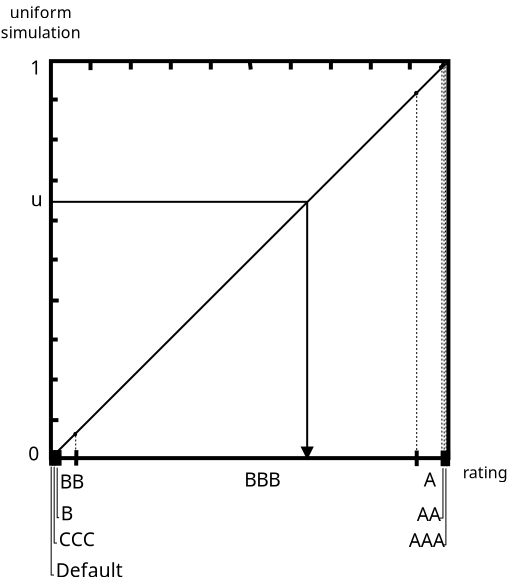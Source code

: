 <?xml version="1.0" encoding="UTF-8"?>
<dia:diagram xmlns:dia="http://www.lysator.liu.se/~alla/dia/">
  <dia:layer name="Fons" visible="true">
    <dia:object type="Standard - Box" version="0" id="O0">
      <dia:attribute name="obj_pos">
        <dia:point val="8.1,7.047"/>
      </dia:attribute>
      <dia:attribute name="obj_bb">
        <dia:rectangle val="8,6.947;28.075,26.997"/>
      </dia:attribute>
      <dia:attribute name="elem_corner">
        <dia:point val="8.1,7.047"/>
      </dia:attribute>
      <dia:attribute name="elem_width">
        <dia:real val="19.875"/>
      </dia:attribute>
      <dia:attribute name="elem_height">
        <dia:real val="19.85"/>
      </dia:attribute>
      <dia:attribute name="border_width">
        <dia:real val="0.2"/>
      </dia:attribute>
      <dia:attribute name="show_background">
        <dia:boolean val="true"/>
      </dia:attribute>
    </dia:object>
    <dia:object type="Standard - Line" version="0" id="O1">
      <dia:attribute name="obj_pos">
        <dia:point val="8.125,24.997"/>
      </dia:attribute>
      <dia:attribute name="obj_bb">
        <dia:rectangle val="8.025,24.897;8.575,25.097"/>
      </dia:attribute>
      <dia:attribute name="conn_endpoints">
        <dia:point val="8.125,24.997"/>
        <dia:point val="8.475,24.997"/>
      </dia:attribute>
      <dia:attribute name="numcp">
        <dia:int val="1"/>
      </dia:attribute>
      <dia:attribute name="line_width">
        <dia:real val="0.2"/>
      </dia:attribute>
    </dia:object>
    <dia:object type="Standard - Line" version="0" id="O2">
      <dia:attribute name="obj_pos">
        <dia:point val="8.09,22.967"/>
      </dia:attribute>
      <dia:attribute name="obj_bb">
        <dia:rectangle val="7.99,22.867;8.54,23.067"/>
      </dia:attribute>
      <dia:attribute name="conn_endpoints">
        <dia:point val="8.09,22.967"/>
        <dia:point val="8.44,22.967"/>
      </dia:attribute>
      <dia:attribute name="numcp">
        <dia:int val="1"/>
      </dia:attribute>
      <dia:attribute name="line_width">
        <dia:real val="0.2"/>
      </dia:attribute>
    </dia:object>
    <dia:object type="Standard - Line" version="0" id="O3">
      <dia:attribute name="obj_pos">
        <dia:point val="8.09,20.967"/>
      </dia:attribute>
      <dia:attribute name="obj_bb">
        <dia:rectangle val="7.99,20.867;8.54,21.067"/>
      </dia:attribute>
      <dia:attribute name="conn_endpoints">
        <dia:point val="8.09,20.967"/>
        <dia:point val="8.44,20.967"/>
      </dia:attribute>
      <dia:attribute name="numcp">
        <dia:int val="1"/>
      </dia:attribute>
      <dia:attribute name="line_width">
        <dia:real val="0.2"/>
      </dia:attribute>
    </dia:object>
    <dia:object type="Standard - Line" version="0" id="O4">
      <dia:attribute name="obj_pos">
        <dia:point val="8.14,19.017"/>
      </dia:attribute>
      <dia:attribute name="obj_bb">
        <dia:rectangle val="8.04,18.917;8.59,19.117"/>
      </dia:attribute>
      <dia:attribute name="conn_endpoints">
        <dia:point val="8.14,19.017"/>
        <dia:point val="8.49,19.017"/>
      </dia:attribute>
      <dia:attribute name="numcp">
        <dia:int val="1"/>
      </dia:attribute>
      <dia:attribute name="line_width">
        <dia:real val="0.2"/>
      </dia:attribute>
    </dia:object>
    <dia:object type="Standard - Line" version="0" id="O5">
      <dia:attribute name="obj_pos">
        <dia:point val="8.1,16.972"/>
      </dia:attribute>
      <dia:attribute name="obj_bb">
        <dia:rectangle val="7.999,16.866;8.541,17.074"/>
      </dia:attribute>
      <dia:attribute name="conn_endpoints">
        <dia:point val="8.1,16.972"/>
        <dia:point val="8.44,16.967"/>
      </dia:attribute>
      <dia:attribute name="numcp">
        <dia:int val="1"/>
      </dia:attribute>
      <dia:attribute name="line_width">
        <dia:real val="0.2"/>
      </dia:attribute>
      <dia:connections>
        <dia:connection handle="0" to="O0" connection="3"/>
      </dia:connections>
    </dia:object>
    <dia:object type="Standard - Line" version="0" id="O6">
      <dia:attribute name="obj_pos">
        <dia:point val="8.09,15.017"/>
      </dia:attribute>
      <dia:attribute name="obj_bb">
        <dia:rectangle val="7.99,14.917;8.54,15.117"/>
      </dia:attribute>
      <dia:attribute name="conn_endpoints">
        <dia:point val="8.09,15.017"/>
        <dia:point val="8.44,15.017"/>
      </dia:attribute>
      <dia:attribute name="numcp">
        <dia:int val="1"/>
      </dia:attribute>
      <dia:attribute name="line_width">
        <dia:real val="0.2"/>
      </dia:attribute>
    </dia:object>
    <dia:object type="Standard - Line" version="0" id="O7">
      <dia:attribute name="obj_pos">
        <dia:point val="8.09,13.017"/>
      </dia:attribute>
      <dia:attribute name="obj_bb">
        <dia:rectangle val="7.99,12.917;8.54,13.117"/>
      </dia:attribute>
      <dia:attribute name="conn_endpoints">
        <dia:point val="8.09,13.017"/>
        <dia:point val="8.44,13.017"/>
      </dia:attribute>
      <dia:attribute name="numcp">
        <dia:int val="1"/>
      </dia:attribute>
      <dia:attribute name="line_width">
        <dia:real val="0.2"/>
      </dia:attribute>
    </dia:object>
    <dia:object type="Standard - Line" version="0" id="O8">
      <dia:attribute name="obj_pos">
        <dia:point val="8.09,10.967"/>
      </dia:attribute>
      <dia:attribute name="obj_bb">
        <dia:rectangle val="7.99,10.867;8.54,11.067"/>
      </dia:attribute>
      <dia:attribute name="conn_endpoints">
        <dia:point val="8.09,10.967"/>
        <dia:point val="8.44,10.967"/>
      </dia:attribute>
      <dia:attribute name="numcp">
        <dia:int val="1"/>
      </dia:attribute>
      <dia:attribute name="line_width">
        <dia:real val="0.2"/>
      </dia:attribute>
    </dia:object>
    <dia:object type="Standard - Line" version="0" id="O9">
      <dia:attribute name="obj_pos">
        <dia:point val="8.09,8.967"/>
      </dia:attribute>
      <dia:attribute name="obj_bb">
        <dia:rectangle val="7.99,8.867;8.54,9.067"/>
      </dia:attribute>
      <dia:attribute name="conn_endpoints">
        <dia:point val="8.09,8.967"/>
        <dia:point val="8.44,8.967"/>
      </dia:attribute>
      <dia:attribute name="numcp">
        <dia:int val="1"/>
      </dia:attribute>
      <dia:attribute name="line_width">
        <dia:real val="0.2"/>
      </dia:attribute>
    </dia:object>
    <dia:object type="Standard - Line" version="0" id="O10">
      <dia:attribute name="obj_pos">
        <dia:point val="9.363,27.272"/>
      </dia:attribute>
      <dia:attribute name="obj_bb">
        <dia:rectangle val="9.261,26.396;9.477,27.374"/>
      </dia:attribute>
      <dia:attribute name="conn_endpoints">
        <dia:point val="9.363,27.272"/>
        <dia:point val="9.375,26.497"/>
      </dia:attribute>
      <dia:attribute name="numcp">
        <dia:int val="1"/>
      </dia:attribute>
      <dia:attribute name="line_width">
        <dia:real val="0.2"/>
      </dia:attribute>
    </dia:object>
    <dia:object type="Standard - Line" version="0" id="O11">
      <dia:attribute name="obj_pos">
        <dia:point val="26.39,27.297"/>
      </dia:attribute>
      <dia:attribute name="obj_bb">
        <dia:rectangle val="26.29,26.417;26.49,27.397"/>
      </dia:attribute>
      <dia:attribute name="conn_endpoints">
        <dia:point val="26.39,27.297"/>
        <dia:point val="26.39,26.517"/>
      </dia:attribute>
      <dia:attribute name="numcp">
        <dia:int val="1"/>
      </dia:attribute>
      <dia:attribute name="line_width">
        <dia:real val="0.2"/>
      </dia:attribute>
    </dia:object>
    <dia:object type="Standard - Line" version="0" id="O12">
      <dia:attribute name="obj_pos">
        <dia:point val="10.08,7.497"/>
      </dia:attribute>
      <dia:attribute name="obj_bb">
        <dia:rectangle val="9.98,6.997;10.18,7.597"/>
      </dia:attribute>
      <dia:attribute name="conn_endpoints">
        <dia:point val="10.08,7.497"/>
        <dia:point val="10.08,7.097"/>
      </dia:attribute>
      <dia:attribute name="numcp">
        <dia:int val="1"/>
      </dia:attribute>
      <dia:attribute name="line_width">
        <dia:real val="0.2"/>
      </dia:attribute>
    </dia:object>
    <dia:object type="Standard - Line" version="0" id="O13">
      <dia:attribute name="obj_pos">
        <dia:point val="12.095,7.467"/>
      </dia:attribute>
      <dia:attribute name="obj_bb">
        <dia:rectangle val="11.995,6.967;12.195,7.567"/>
      </dia:attribute>
      <dia:attribute name="conn_endpoints">
        <dia:point val="12.095,7.467"/>
        <dia:point val="12.095,7.067"/>
      </dia:attribute>
      <dia:attribute name="numcp">
        <dia:int val="1"/>
      </dia:attribute>
      <dia:attribute name="line_width">
        <dia:real val="0.2"/>
      </dia:attribute>
    </dia:object>
    <dia:object type="Standard - Line" version="0" id="O14">
      <dia:attribute name="obj_pos">
        <dia:point val="14.095,7.467"/>
      </dia:attribute>
      <dia:attribute name="obj_bb">
        <dia:rectangle val="13.995,6.967;14.195,7.567"/>
      </dia:attribute>
      <dia:attribute name="conn_endpoints">
        <dia:point val="14.095,7.467"/>
        <dia:point val="14.095,7.067"/>
      </dia:attribute>
      <dia:attribute name="numcp">
        <dia:int val="1"/>
      </dia:attribute>
      <dia:attribute name="line_width">
        <dia:real val="0.2"/>
      </dia:attribute>
    </dia:object>
    <dia:object type="Standard - Line" version="0" id="O15">
      <dia:attribute name="obj_pos">
        <dia:point val="16.095,7.467"/>
      </dia:attribute>
      <dia:attribute name="obj_bb">
        <dia:rectangle val="15.995,6.967;16.195,7.567"/>
      </dia:attribute>
      <dia:attribute name="conn_endpoints">
        <dia:point val="16.095,7.467"/>
        <dia:point val="16.095,7.067"/>
      </dia:attribute>
      <dia:attribute name="numcp">
        <dia:int val="1"/>
      </dia:attribute>
      <dia:attribute name="line_width">
        <dia:real val="0.2"/>
      </dia:attribute>
    </dia:object>
    <dia:object type="Standard - Line" version="0" id="O16">
      <dia:attribute name="obj_pos">
        <dia:point val="18.095,7.467"/>
      </dia:attribute>
      <dia:attribute name="obj_bb">
        <dia:rectangle val="17.925,6.935;18.208,7.58"/>
      </dia:attribute>
      <dia:attribute name="conn_endpoints">
        <dia:point val="18.095,7.467"/>
        <dia:point val="18.038,7.047"/>
      </dia:attribute>
      <dia:attribute name="numcp">
        <dia:int val="1"/>
      </dia:attribute>
      <dia:attribute name="line_width">
        <dia:real val="0.2"/>
      </dia:attribute>
      <dia:connections>
        <dia:connection handle="1" to="O0" connection="1"/>
      </dia:connections>
    </dia:object>
    <dia:object type="Standard - Line" version="0" id="O17">
      <dia:attribute name="obj_pos">
        <dia:point val="22.1,7.467"/>
      </dia:attribute>
      <dia:attribute name="obj_bb">
        <dia:rectangle val="22.0,6.967;22.2,7.567"/>
      </dia:attribute>
      <dia:attribute name="conn_endpoints">
        <dia:point val="22.1,7.467"/>
        <dia:point val="22.1,7.067"/>
      </dia:attribute>
      <dia:attribute name="numcp">
        <dia:int val="1"/>
      </dia:attribute>
      <dia:attribute name="line_width">
        <dia:real val="0.2"/>
      </dia:attribute>
    </dia:object>
    <dia:object type="Standard - Line" version="0" id="O18">
      <dia:attribute name="obj_pos">
        <dia:point val="24.095,7.467"/>
      </dia:attribute>
      <dia:attribute name="obj_bb">
        <dia:rectangle val="23.995,6.967;24.195,7.567"/>
      </dia:attribute>
      <dia:attribute name="conn_endpoints">
        <dia:point val="24.095,7.467"/>
        <dia:point val="24.095,7.067"/>
      </dia:attribute>
      <dia:attribute name="numcp">
        <dia:int val="1"/>
      </dia:attribute>
      <dia:attribute name="line_width">
        <dia:real val="0.2"/>
      </dia:attribute>
    </dia:object>
    <dia:object type="Standard - Line" version="0" id="O19">
      <dia:attribute name="obj_pos">
        <dia:point val="26.045,7.467"/>
      </dia:attribute>
      <dia:attribute name="obj_bb">
        <dia:rectangle val="25.945,6.967;26.145,7.567"/>
      </dia:attribute>
      <dia:attribute name="conn_endpoints">
        <dia:point val="26.045,7.467"/>
        <dia:point val="26.045,7.067"/>
      </dia:attribute>
      <dia:attribute name="numcp">
        <dia:int val="1"/>
      </dia:attribute>
      <dia:attribute name="line_width">
        <dia:real val="0.2"/>
      </dia:attribute>
    </dia:object>
    <dia:object type="Standard - Line" version="0" id="O20">
      <dia:attribute name="obj_pos">
        <dia:point val="20.095,7.467"/>
      </dia:attribute>
      <dia:attribute name="obj_bb">
        <dia:rectangle val="19.995,6.967;20.195,7.567"/>
      </dia:attribute>
      <dia:attribute name="conn_endpoints">
        <dia:point val="20.095,7.467"/>
        <dia:point val="20.095,7.067"/>
      </dia:attribute>
      <dia:attribute name="numcp">
        <dia:int val="1"/>
      </dia:attribute>
      <dia:attribute name="line_width">
        <dia:real val="0.2"/>
      </dia:attribute>
    </dia:object>
    <dia:object type="Standard - Line" version="0" id="O21">
      <dia:attribute name="obj_pos">
        <dia:point val="27.975,7.047"/>
      </dia:attribute>
      <dia:attribute name="obj_bb">
        <dia:rectangle val="8.029,6.977;28.046,26.968"/>
      </dia:attribute>
      <dia:attribute name="conn_endpoints">
        <dia:point val="27.975,7.047"/>
        <dia:point val="8.1,26.897"/>
      </dia:attribute>
      <dia:attribute name="numcp">
        <dia:int val="1"/>
      </dia:attribute>
      <dia:connections>
        <dia:connection handle="0" to="O0" connection="2"/>
        <dia:connection handle="1" to="O0" connection="5"/>
      </dia:connections>
    </dia:object>
    <dia:object type="Standard - Line" version="0" id="O22">
      <dia:attribute name="obj_pos">
        <dia:point val="26.39,26.892"/>
      </dia:attribute>
      <dia:attribute name="obj_bb">
        <dia:rectangle val="26.365,8.588;26.415,26.917"/>
      </dia:attribute>
      <dia:attribute name="conn_endpoints">
        <dia:point val="26.39,26.892"/>
        <dia:point val="26.39,8.613"/>
      </dia:attribute>
      <dia:attribute name="numcp">
        <dia:int val="1"/>
      </dia:attribute>
      <dia:attribute name="line_width">
        <dia:real val="0.05"/>
      </dia:attribute>
      <dia:attribute name="line_style">
        <dia:enum val="4"/>
      </dia:attribute>
    </dia:object>
    <dia:object type="Standard - Line" version="0" id="O23">
      <dia:attribute name="obj_pos">
        <dia:point val="9.34,26.864"/>
      </dia:attribute>
      <dia:attribute name="obj_bb">
        <dia:rectangle val="9.315,25.689;9.365,26.889"/>
      </dia:attribute>
      <dia:attribute name="conn_endpoints">
        <dia:point val="9.34,26.864"/>
        <dia:point val="9.34,25.714"/>
      </dia:attribute>
      <dia:attribute name="numcp">
        <dia:int val="1"/>
      </dia:attribute>
      <dia:attribute name="line_width">
        <dia:real val="0.05"/>
      </dia:attribute>
      <dia:attribute name="line_style">
        <dia:enum val="4"/>
      </dia:attribute>
    </dia:object>
    <dia:object type="Standard - Line" version="0" id="O24">
      <dia:attribute name="obj_pos">
        <dia:point val="8.505,26.834"/>
      </dia:attribute>
      <dia:attribute name="obj_bb">
        <dia:rectangle val="8.479,26.476;8.541,26.86"/>
      </dia:attribute>
      <dia:attribute name="conn_endpoints">
        <dia:point val="8.505,26.834"/>
        <dia:point val="8.515,26.502"/>
      </dia:attribute>
      <dia:attribute name="numcp">
        <dia:int val="1"/>
      </dia:attribute>
      <dia:attribute name="line_width">
        <dia:real val="0.05"/>
      </dia:attribute>
      <dia:attribute name="line_style">
        <dia:enum val="4"/>
      </dia:attribute>
    </dia:object>
    <dia:object type="Standard - Ellipse" version="0" id="O25">
      <dia:attribute name="obj_pos">
        <dia:point val="9.27,25.635"/>
      </dia:attribute>
      <dia:attribute name="obj_bb">
        <dia:rectangle val="9.22,25.585;9.41,25.81"/>
      </dia:attribute>
      <dia:attribute name="elem_corner">
        <dia:point val="9.27,25.635"/>
      </dia:attribute>
      <dia:attribute name="elem_width">
        <dia:real val="0.09"/>
      </dia:attribute>
      <dia:attribute name="elem_height">
        <dia:real val="0.125"/>
      </dia:attribute>
    </dia:object>
    <dia:object type="Standard - Ellipse" version="0" id="O26">
      <dia:attribute name="obj_pos">
        <dia:point val="26.308,8.585"/>
      </dia:attribute>
      <dia:attribute name="obj_bb">
        <dia:rectangle val="26.258,8.535;26.473,8.76"/>
      </dia:attribute>
      <dia:attribute name="elem_corner">
        <dia:point val="26.308,8.585"/>
      </dia:attribute>
      <dia:attribute name="elem_width">
        <dia:real val="0.115"/>
      </dia:attribute>
      <dia:attribute name="elem_height">
        <dia:real val="0.125"/>
      </dia:attribute>
    </dia:object>
    <dia:object type="Standard - Text" version="0" id="O27">
      <dia:attribute name="obj_pos">
        <dia:point val="6.965,27.01"/>
      </dia:attribute>
      <dia:attribute name="obj_bb">
        <dia:rectangle val="6.938,26.082;7.465,27.565"/>
      </dia:attribute>
      <dia:attribute name="text">
        <dia:composite type="text">
          <dia:attribute name="string">
            <dia:string>#0#</dia:string>
          </dia:attribute>
          <dia:attribute name="font">
            <dia:font family="sans" style="0" name="Helvetica"/>
          </dia:attribute>
          <dia:attribute name="height">
            <dia:real val="1.2"/>
          </dia:attribute>
          <dia:attribute name="pos">
            <dia:point val="6.965,27.01"/>
          </dia:attribute>
          <dia:attribute name="color">
            <dia:color val="#000000"/>
          </dia:attribute>
          <dia:attribute name="alignment">
            <dia:enum val="0"/>
          </dia:attribute>
        </dia:composite>
      </dia:attribute>
    </dia:object>
    <dia:object type="Standard - Text" version="0" id="O28">
      <dia:attribute name="obj_pos">
        <dia:point val="7.065,7.71"/>
      </dia:attribute>
      <dia:attribute name="obj_bb">
        <dia:rectangle val="7.038,6.782;7.565,8.265"/>
      </dia:attribute>
      <dia:attribute name="text">
        <dia:composite type="text">
          <dia:attribute name="string">
            <dia:string>#1#</dia:string>
          </dia:attribute>
          <dia:attribute name="font">
            <dia:font family="sans" style="0" name="Helvetica"/>
          </dia:attribute>
          <dia:attribute name="height">
            <dia:real val="1.2"/>
          </dia:attribute>
          <dia:attribute name="pos">
            <dia:point val="7.065,7.71"/>
          </dia:attribute>
          <dia:attribute name="color">
            <dia:color val="#000000"/>
          </dia:attribute>
          <dia:attribute name="alignment">
            <dia:enum val="0"/>
          </dia:attribute>
        </dia:composite>
      </dia:attribute>
    </dia:object>
    <dia:object type="Standard - Text" version="0" id="O29">
      <dia:attribute name="obj_pos">
        <dia:point val="17.765,28.31"/>
      </dia:attribute>
      <dia:attribute name="obj_bb">
        <dia:rectangle val="17.765,27.382;19.443,28.865"/>
      </dia:attribute>
      <dia:attribute name="text">
        <dia:composite type="text">
          <dia:attribute name="string">
            <dia:string>#BBB#</dia:string>
          </dia:attribute>
          <dia:attribute name="font">
            <dia:font family="sans" style="0" name="Helvetica"/>
          </dia:attribute>
          <dia:attribute name="height">
            <dia:real val="1.2"/>
          </dia:attribute>
          <dia:attribute name="pos">
            <dia:point val="17.765,28.31"/>
          </dia:attribute>
          <dia:attribute name="color">
            <dia:color val="#000000"/>
          </dia:attribute>
          <dia:attribute name="alignment">
            <dia:enum val="0"/>
          </dia:attribute>
        </dia:composite>
      </dia:attribute>
    </dia:object>
    <dia:object type="Standard - Line" version="0" id="O30">
      <dia:attribute name="obj_pos">
        <dia:point val="27.685,27.3"/>
      </dia:attribute>
      <dia:attribute name="obj_bb">
        <dia:rectangle val="27.585,26.42;27.785,27.4"/>
      </dia:attribute>
      <dia:attribute name="conn_endpoints">
        <dia:point val="27.685,27.3"/>
        <dia:point val="27.685,26.52"/>
      </dia:attribute>
      <dia:attribute name="numcp">
        <dia:int val="1"/>
      </dia:attribute>
      <dia:attribute name="line_width">
        <dia:real val="0.2"/>
      </dia:attribute>
    </dia:object>
    <dia:object type="Standard - Line" version="0" id="O31">
      <dia:attribute name="obj_pos">
        <dia:point val="27.835,27.3"/>
      </dia:attribute>
      <dia:attribute name="obj_bb">
        <dia:rectangle val="27.735,26.42;27.935,27.4"/>
      </dia:attribute>
      <dia:attribute name="conn_endpoints">
        <dia:point val="27.835,27.3"/>
        <dia:point val="27.835,26.52"/>
      </dia:attribute>
      <dia:attribute name="numcp">
        <dia:int val="1"/>
      </dia:attribute>
      <dia:attribute name="line_width">
        <dia:real val="0.2"/>
      </dia:attribute>
    </dia:object>
    <dia:object type="Standard - Line" version="0" id="O32">
      <dia:attribute name="obj_pos">
        <dia:point val="27.96,27.3"/>
      </dia:attribute>
      <dia:attribute name="obj_bb">
        <dia:rectangle val="27.86,26.42;28.06,27.4"/>
      </dia:attribute>
      <dia:attribute name="conn_endpoints">
        <dia:point val="27.96,27.3"/>
        <dia:point val="27.96,26.52"/>
      </dia:attribute>
      <dia:attribute name="numcp">
        <dia:int val="1"/>
      </dia:attribute>
      <dia:attribute name="line_width">
        <dia:real val="0.2"/>
      </dia:attribute>
    </dia:object>
    <dia:object type="Standard - Line" version="0" id="O33">
      <dia:attribute name="obj_pos">
        <dia:point val="8.533,27.275"/>
      </dia:attribute>
      <dia:attribute name="obj_bb">
        <dia:rectangle val="8.433,26.395;8.633,27.375"/>
      </dia:attribute>
      <dia:attribute name="conn_endpoints">
        <dia:point val="8.533,27.275"/>
        <dia:point val="8.533,26.495"/>
      </dia:attribute>
      <dia:attribute name="numcp">
        <dia:int val="1"/>
      </dia:attribute>
      <dia:attribute name="line_width">
        <dia:real val="0.2"/>
      </dia:attribute>
    </dia:object>
    <dia:object type="Standard - Line" version="0" id="O34">
      <dia:attribute name="obj_pos">
        <dia:point val="8.358,27.275"/>
      </dia:attribute>
      <dia:attribute name="obj_bb">
        <dia:rectangle val="8.258,26.395;8.458,27.375"/>
      </dia:attribute>
      <dia:attribute name="conn_endpoints">
        <dia:point val="8.358,27.275"/>
        <dia:point val="8.358,26.495"/>
      </dia:attribute>
      <dia:attribute name="numcp">
        <dia:int val="1"/>
      </dia:attribute>
      <dia:attribute name="line_width">
        <dia:real val="0.2"/>
      </dia:attribute>
    </dia:object>
    <dia:object type="Standard - Line" version="0" id="O35">
      <dia:attribute name="obj_pos">
        <dia:point val="8.233,27.275"/>
      </dia:attribute>
      <dia:attribute name="obj_bb">
        <dia:rectangle val="8.133,26.395;8.333,27.375"/>
      </dia:attribute>
      <dia:attribute name="conn_endpoints">
        <dia:point val="8.233,27.275"/>
        <dia:point val="8.233,26.495"/>
      </dia:attribute>
      <dia:attribute name="numcp">
        <dia:int val="1"/>
      </dia:attribute>
      <dia:attribute name="line_width">
        <dia:real val="0.2"/>
      </dia:attribute>
    </dia:object>
    <dia:object type="Standard - Line" version="0" id="O36">
      <dia:attribute name="obj_pos">
        <dia:point val="8.108,27.275"/>
      </dia:attribute>
      <dia:attribute name="obj_bb">
        <dia:rectangle val="8.008,26.395;8.208,27.375"/>
      </dia:attribute>
      <dia:attribute name="conn_endpoints">
        <dia:point val="8.108,27.275"/>
        <dia:point val="8.108,26.495"/>
      </dia:attribute>
      <dia:attribute name="numcp">
        <dia:int val="1"/>
      </dia:attribute>
      <dia:attribute name="line_width">
        <dia:real val="0.2"/>
      </dia:attribute>
    </dia:object>
    <dia:object type="Standard - Text" version="0" id="O37">
      <dia:attribute name="obj_pos">
        <dia:point val="8.538,28.41"/>
      </dia:attribute>
      <dia:attribute name="obj_bb">
        <dia:rectangle val="8.538,27.482;9.665,28.965"/>
      </dia:attribute>
      <dia:attribute name="text">
        <dia:composite type="text">
          <dia:attribute name="string">
            <dia:string>#BB#</dia:string>
          </dia:attribute>
          <dia:attribute name="font">
            <dia:font family="sans" style="0" name="Helvetica"/>
          </dia:attribute>
          <dia:attribute name="height">
            <dia:real val="1.2"/>
          </dia:attribute>
          <dia:attribute name="pos">
            <dia:point val="8.538,28.41"/>
          </dia:attribute>
          <dia:attribute name="color">
            <dia:color val="#000000"/>
          </dia:attribute>
          <dia:attribute name="alignment">
            <dia:enum val="0"/>
          </dia:attribute>
        </dia:composite>
      </dia:attribute>
    </dia:object>
    <dia:object type="Standard - Text" version="0" id="O38">
      <dia:attribute name="obj_pos">
        <dia:point val="26.738,28.31"/>
      </dia:attribute>
      <dia:attribute name="obj_bb">
        <dia:rectangle val="26.71,27.382;27.288,28.865"/>
      </dia:attribute>
      <dia:attribute name="text">
        <dia:composite type="text">
          <dia:attribute name="string">
            <dia:string>#A#</dia:string>
          </dia:attribute>
          <dia:attribute name="font">
            <dia:font family="sans" style="0" name="Helvetica"/>
          </dia:attribute>
          <dia:attribute name="height">
            <dia:real val="1.2"/>
          </dia:attribute>
          <dia:attribute name="pos">
            <dia:point val="26.738,28.31"/>
          </dia:attribute>
          <dia:attribute name="color">
            <dia:color val="#000000"/>
          </dia:attribute>
          <dia:attribute name="alignment">
            <dia:enum val="0"/>
          </dia:attribute>
        </dia:composite>
      </dia:attribute>
    </dia:object>
    <dia:object type="Standard - Line" version="0" id="O39">
      <dia:attribute name="obj_pos">
        <dia:point val="8.038,14.082"/>
      </dia:attribute>
      <dia:attribute name="obj_bb">
        <dia:rectangle val="7.988,14.032;20.988,14.132"/>
      </dia:attribute>
      <dia:attribute name="conn_endpoints">
        <dia:point val="8.038,14.082"/>
        <dia:point val="20.938,14.082"/>
      </dia:attribute>
      <dia:attribute name="numcp">
        <dia:int val="1"/>
      </dia:attribute>
    </dia:object>
    <dia:object type="Standard - Line" version="0" id="O40">
      <dia:attribute name="obj_pos">
        <dia:point val="20.913,14.123"/>
      </dia:attribute>
      <dia:attribute name="obj_bb">
        <dia:rectangle val="20.413,14.073;21.413,26.968"/>
      </dia:attribute>
      <dia:attribute name="conn_endpoints">
        <dia:point val="20.913,14.123"/>
        <dia:point val="20.913,26.918"/>
      </dia:attribute>
      <dia:attribute name="numcp">
        <dia:int val="1"/>
      </dia:attribute>
      <dia:attribute name="end_arrow">
        <dia:enum val="3"/>
      </dia:attribute>
      <dia:attribute name="end_arrow_length">
        <dia:real val="0.5"/>
      </dia:attribute>
      <dia:attribute name="end_arrow_width">
        <dia:real val="0.5"/>
      </dia:attribute>
    </dia:object>
    <dia:object type="Standard - Text" version="0" id="O41">
      <dia:attribute name="obj_pos">
        <dia:point val="7.088,14.298"/>
      </dia:attribute>
      <dia:attribute name="obj_bb">
        <dia:rectangle val="7.06,13.371;7.538,14.853"/>
      </dia:attribute>
      <dia:attribute name="text">
        <dia:composite type="text">
          <dia:attribute name="string">
            <dia:string>#u#</dia:string>
          </dia:attribute>
          <dia:attribute name="font">
            <dia:font family="sans" style="0" name="Helvetica"/>
          </dia:attribute>
          <dia:attribute name="height">
            <dia:real val="1.2"/>
          </dia:attribute>
          <dia:attribute name="pos">
            <dia:point val="7.088,14.298"/>
          </dia:attribute>
          <dia:attribute name="color">
            <dia:color val="#000000"/>
          </dia:attribute>
          <dia:attribute name="alignment">
            <dia:enum val="0"/>
          </dia:attribute>
        </dia:composite>
      </dia:attribute>
    </dia:object>
    <dia:object type="Standard - Text" version="0" id="O42">
      <dia:attribute name="obj_pos">
        <dia:point val="28.688,27.898"/>
      </dia:attribute>
      <dia:attribute name="obj_bb">
        <dia:rectangle val="28.688,27.124;30.561,28.396"/>
      </dia:attribute>
      <dia:attribute name="text">
        <dia:composite type="text">
          <dia:attribute name="string">
            <dia:string>#rating#</dia:string>
          </dia:attribute>
          <dia:attribute name="font">
            <dia:font family="sans" style="0" name="Helvetica"/>
          </dia:attribute>
          <dia:attribute name="height">
            <dia:real val="1"/>
          </dia:attribute>
          <dia:attribute name="pos">
            <dia:point val="28.688,27.898"/>
          </dia:attribute>
          <dia:attribute name="color">
            <dia:color val="#000000"/>
          </dia:attribute>
          <dia:attribute name="alignment">
            <dia:enum val="0"/>
          </dia:attribute>
        </dia:composite>
      </dia:attribute>
    </dia:object>
    <dia:object type="Standard - Text" version="0" id="O43">
      <dia:attribute name="obj_pos">
        <dia:point val="7.588,4.898"/>
      </dia:attribute>
      <dia:attribute name="obj_bb">
        <dia:rectangle val="5.963,4.124;9.236,6.396"/>
      </dia:attribute>
      <dia:attribute name="text">
        <dia:composite type="text">
          <dia:attribute name="string">
            <dia:string>#uniform
simulation#</dia:string>
          </dia:attribute>
          <dia:attribute name="font">
            <dia:font family="sans" style="0" name="Helvetica"/>
          </dia:attribute>
          <dia:attribute name="height">
            <dia:real val="1"/>
          </dia:attribute>
          <dia:attribute name="pos">
            <dia:point val="7.588,4.898"/>
          </dia:attribute>
          <dia:attribute name="color">
            <dia:color val="#000000"/>
          </dia:attribute>
          <dia:attribute name="alignment">
            <dia:enum val="1"/>
          </dia:attribute>
        </dia:composite>
      </dia:attribute>
    </dia:object>
    <dia:object type="Standard - Text" version="0" id="O44">
      <dia:attribute name="obj_pos">
        <dia:point val="8.588,29.998"/>
      </dia:attribute>
      <dia:attribute name="obj_bb">
        <dia:rectangle val="8.56,29.071;9.138,30.553"/>
      </dia:attribute>
      <dia:attribute name="text">
        <dia:composite type="text">
          <dia:attribute name="string">
            <dia:string>#B#</dia:string>
          </dia:attribute>
          <dia:attribute name="font">
            <dia:font family="sans" style="0" name="Helvetica"/>
          </dia:attribute>
          <dia:attribute name="height">
            <dia:real val="1.2"/>
          </dia:attribute>
          <dia:attribute name="pos">
            <dia:point val="8.588,29.998"/>
          </dia:attribute>
          <dia:attribute name="color">
            <dia:color val="#000000"/>
          </dia:attribute>
          <dia:attribute name="alignment">
            <dia:enum val="0"/>
          </dia:attribute>
        </dia:composite>
      </dia:attribute>
    </dia:object>
    <dia:object type="Standard - Text" version="0" id="O45">
      <dia:attribute name="obj_pos">
        <dia:point val="8.488,31.298"/>
      </dia:attribute>
      <dia:attribute name="obj_bb">
        <dia:rectangle val="8.46,30.371;10.288,31.853"/>
      </dia:attribute>
      <dia:attribute name="text">
        <dia:composite type="text">
          <dia:attribute name="string">
            <dia:string>#CCC#</dia:string>
          </dia:attribute>
          <dia:attribute name="font">
            <dia:font family="sans" style="0" name="Helvetica"/>
          </dia:attribute>
          <dia:attribute name="height">
            <dia:real val="1.2"/>
          </dia:attribute>
          <dia:attribute name="pos">
            <dia:point val="8.488,31.298"/>
          </dia:attribute>
          <dia:attribute name="color">
            <dia:color val="#000000"/>
          </dia:attribute>
          <dia:attribute name="alignment">
            <dia:enum val="0"/>
          </dia:attribute>
        </dia:composite>
      </dia:attribute>
    </dia:object>
    <dia:object type="Standard - Text" version="0" id="O46">
      <dia:attribute name="obj_pos">
        <dia:point val="8.338,32.848"/>
      </dia:attribute>
      <dia:attribute name="obj_bb">
        <dia:rectangle val="8.338,31.921;11.065,33.403"/>
      </dia:attribute>
      <dia:attribute name="text">
        <dia:composite type="text">
          <dia:attribute name="string">
            <dia:string>#Default#</dia:string>
          </dia:attribute>
          <dia:attribute name="font">
            <dia:font family="sans" style="0" name="Helvetica"/>
          </dia:attribute>
          <dia:attribute name="height">
            <dia:real val="1.2"/>
          </dia:attribute>
          <dia:attribute name="pos">
            <dia:point val="8.338,32.848"/>
          </dia:attribute>
          <dia:attribute name="color">
            <dia:color val="#000000"/>
          </dia:attribute>
          <dia:attribute name="alignment">
            <dia:enum val="0"/>
          </dia:attribute>
        </dia:composite>
      </dia:attribute>
    </dia:object>
    <dia:object type="Standard - ZigZagLine" version="0" id="O47">
      <dia:attribute name="obj_pos">
        <dia:point val="8.413,27.373"/>
      </dia:attribute>
      <dia:attribute name="obj_bb">
        <dia:rectangle val="8.388,27.348;8.548,29.898"/>
      </dia:attribute>
      <dia:attribute name="orth_points">
        <dia:point val="8.413,27.373"/>
        <dia:point val="8.413,29.873"/>
        <dia:point val="8.513,29.873"/>
        <dia:point val="8.513,29.873"/>
      </dia:attribute>
      <dia:attribute name="orth_orient">
        <dia:enum val="1"/>
        <dia:enum val="0"/>
        <dia:enum val="1"/>
      </dia:attribute>
      <dia:attribute name="autorouting">
        <dia:boolean val="false"/>
      </dia:attribute>
      <dia:attribute name="line_width">
        <dia:real val="0.05"/>
      </dia:attribute>
    </dia:object>
    <dia:object type="Standard - ZigZagLine" version="0" id="O48">
      <dia:attribute name="obj_pos">
        <dia:point val="8.263,27.323"/>
      </dia:attribute>
      <dia:attribute name="obj_bb">
        <dia:rectangle val="8.238,27.298;8.438,31.168"/>
      </dia:attribute>
      <dia:attribute name="orth_points">
        <dia:point val="8.263,27.323"/>
        <dia:point val="8.263,31.143"/>
        <dia:point val="8.403,31.143"/>
        <dia:point val="8.403,31.143"/>
      </dia:attribute>
      <dia:attribute name="orth_orient">
        <dia:enum val="1"/>
        <dia:enum val="0"/>
        <dia:enum val="1"/>
      </dia:attribute>
      <dia:attribute name="autorouting">
        <dia:boolean val="false"/>
      </dia:attribute>
      <dia:attribute name="line_width">
        <dia:real val="0.05"/>
      </dia:attribute>
    </dia:object>
    <dia:object type="Standard - ZigZagLine" version="0" id="O49">
      <dia:attribute name="obj_pos">
        <dia:point val="8.113,27.323"/>
      </dia:attribute>
      <dia:attribute name="obj_bb">
        <dia:rectangle val="8.088,27.298;8.288,32.768"/>
      </dia:attribute>
      <dia:attribute name="orth_points">
        <dia:point val="8.113,27.323"/>
        <dia:point val="8.113,32.743"/>
        <dia:point val="8.253,32.743"/>
        <dia:point val="8.253,32.743"/>
      </dia:attribute>
      <dia:attribute name="orth_orient">
        <dia:enum val="1"/>
        <dia:enum val="0"/>
        <dia:enum val="1"/>
      </dia:attribute>
      <dia:attribute name="autorouting">
        <dia:boolean val="false"/>
      </dia:attribute>
      <dia:attribute name="line_width">
        <dia:real val="0.05"/>
      </dia:attribute>
    </dia:object>
    <dia:object type="Standard - Text" version="0" id="O50">
      <dia:attribute name="obj_pos">
        <dia:point val="26.388,30.048"/>
      </dia:attribute>
      <dia:attribute name="obj_bb">
        <dia:rectangle val="26.36,29.121;27.488,30.603"/>
      </dia:attribute>
      <dia:attribute name="text">
        <dia:composite type="text">
          <dia:attribute name="string">
            <dia:string>#AA#</dia:string>
          </dia:attribute>
          <dia:attribute name="font">
            <dia:font family="sans" style="0" name="Helvetica"/>
          </dia:attribute>
          <dia:attribute name="height">
            <dia:real val="1.2"/>
          </dia:attribute>
          <dia:attribute name="pos">
            <dia:point val="26.388,30.048"/>
          </dia:attribute>
          <dia:attribute name="color">
            <dia:color val="#000000"/>
          </dia:attribute>
          <dia:attribute name="alignment">
            <dia:enum val="0"/>
          </dia:attribute>
        </dia:composite>
      </dia:attribute>
    </dia:object>
    <dia:object type="Standard - Text" version="0" id="O51">
      <dia:attribute name="obj_pos">
        <dia:point val="25.988,31.348"/>
      </dia:attribute>
      <dia:attribute name="obj_bb">
        <dia:rectangle val="25.988,30.421;27.665,31.903"/>
      </dia:attribute>
      <dia:attribute name="text">
        <dia:composite type="text">
          <dia:attribute name="string">
            <dia:string>#AAA#</dia:string>
          </dia:attribute>
          <dia:attribute name="font">
            <dia:font family="sans" style="0" name="Helvetica"/>
          </dia:attribute>
          <dia:attribute name="height">
            <dia:real val="1.2"/>
          </dia:attribute>
          <dia:attribute name="pos">
            <dia:point val="25.988,31.348"/>
          </dia:attribute>
          <dia:attribute name="color">
            <dia:color val="#000000"/>
          </dia:attribute>
          <dia:attribute name="alignment">
            <dia:enum val="0"/>
          </dia:attribute>
        </dia:composite>
      </dia:attribute>
    </dia:object>
    <dia:object type="Standard - ZigZagLine" version="0" id="O52">
      <dia:attribute name="obj_pos">
        <dia:point val="27.702,27.393"/>
      </dia:attribute>
      <dia:attribute name="obj_bb">
        <dia:rectangle val="27.549,27.368;27.727,29.936"/>
      </dia:attribute>
      <dia:attribute name="orth_points">
        <dia:point val="27.702,27.393"/>
        <dia:point val="27.702,29.893"/>
        <dia:point val="27.574,29.893"/>
        <dia:point val="27.574,29.911"/>
      </dia:attribute>
      <dia:attribute name="orth_orient">
        <dia:enum val="1"/>
        <dia:enum val="0"/>
        <dia:enum val="1"/>
      </dia:attribute>
      <dia:attribute name="autorouting">
        <dia:boolean val="false"/>
      </dia:attribute>
      <dia:attribute name="line_width">
        <dia:real val="0.05"/>
      </dia:attribute>
    </dia:object>
    <dia:object type="Standard - ZigZagLine" version="0" id="O53">
      <dia:attribute name="obj_pos">
        <dia:point val="27.849,27.411"/>
      </dia:attribute>
      <dia:attribute name="obj_bb">
        <dia:rectangle val="27.707,27.386;27.874,31.276"/>
      </dia:attribute>
      <dia:attribute name="orth_points">
        <dia:point val="27.849,27.411"/>
        <dia:point val="27.849,31.233"/>
        <dia:point val="27.732,31.233"/>
        <dia:point val="27.732,31.251"/>
      </dia:attribute>
      <dia:attribute name="orth_orient">
        <dia:enum val="1"/>
        <dia:enum val="0"/>
        <dia:enum val="1"/>
      </dia:attribute>
      <dia:attribute name="autorouting">
        <dia:boolean val="false"/>
      </dia:attribute>
      <dia:attribute name="line_width">
        <dia:real val="0.05"/>
      </dia:attribute>
    </dia:object>
    <dia:object type="Standard - Line" version="0" id="O54">
      <dia:attribute name="obj_pos">
        <dia:point val="27.649,26.821"/>
      </dia:attribute>
      <dia:attribute name="obj_bb">
        <dia:rectangle val="27.624,7.287;27.675,26.846"/>
      </dia:attribute>
      <dia:attribute name="conn_endpoints">
        <dia:point val="27.649,26.821"/>
        <dia:point val="27.65,7.311"/>
      </dia:attribute>
      <dia:attribute name="numcp">
        <dia:int val="1"/>
      </dia:attribute>
      <dia:attribute name="line_width">
        <dia:real val="0.05"/>
      </dia:attribute>
      <dia:attribute name="line_style">
        <dia:enum val="4"/>
      </dia:attribute>
      <dia:connections>
        <dia:connection handle="1" to="O57" connection="2"/>
      </dia:connections>
    </dia:object>
    <dia:object type="Standard - Line" version="0" id="O55">
      <dia:attribute name="obj_pos">
        <dia:point val="27.764,26.863"/>
      </dia:attribute>
      <dia:attribute name="obj_bb">
        <dia:rectangle val="27.725,7.161;27.789,26.887"/>
      </dia:attribute>
      <dia:attribute name="conn_endpoints">
        <dia:point val="27.764,26.863"/>
        <dia:point val="27.75,7.186"/>
      </dia:attribute>
      <dia:attribute name="numcp">
        <dia:int val="1"/>
      </dia:attribute>
      <dia:attribute name="line_width">
        <dia:real val="0.05"/>
      </dia:attribute>
      <dia:attribute name="line_style">
        <dia:enum val="4"/>
      </dia:attribute>
      <dia:connections>
        <dia:connection handle="1" to="O58" connection="2"/>
      </dia:connections>
    </dia:object>
    <dia:object type="Standard - Line" version="0" id="O56">
      <dia:attribute name="obj_pos">
        <dia:point val="27.864,26.812"/>
      </dia:attribute>
      <dia:attribute name="obj_bb">
        <dia:rectangle val="27.784,7.068;27.889,26.837"/>
      </dia:attribute>
      <dia:attribute name="conn_endpoints">
        <dia:point val="27.864,26.812"/>
        <dia:point val="27.809,7.093"/>
      </dia:attribute>
      <dia:attribute name="numcp">
        <dia:int val="1"/>
      </dia:attribute>
      <dia:attribute name="line_width">
        <dia:real val="0.05"/>
      </dia:attribute>
      <dia:attribute name="line_style">
        <dia:enum val="4"/>
      </dia:attribute>
      <dia:connections>
        <dia:connection handle="1" to="O59" connection="1"/>
      </dia:connections>
    </dia:object>
    <dia:object type="Standard - Ellipse" version="0" id="O57">
      <dia:attribute name="obj_pos">
        <dia:point val="27.552,7.293"/>
      </dia:attribute>
      <dia:attribute name="obj_bb">
        <dia:rectangle val="27.502,7.243;27.717,7.468"/>
      </dia:attribute>
      <dia:attribute name="elem_corner">
        <dia:point val="27.552,7.293"/>
      </dia:attribute>
      <dia:attribute name="elem_width">
        <dia:real val="0.115"/>
      </dia:attribute>
      <dia:attribute name="elem_height">
        <dia:real val="0.125"/>
      </dia:attribute>
    </dia:object>
    <dia:object type="Standard - Ellipse" version="0" id="O58">
      <dia:attribute name="obj_pos">
        <dia:point val="27.652,7.168"/>
      </dia:attribute>
      <dia:attribute name="obj_bb">
        <dia:rectangle val="27.602,7.118;27.817,7.343"/>
      </dia:attribute>
      <dia:attribute name="elem_corner">
        <dia:point val="27.652,7.168"/>
      </dia:attribute>
      <dia:attribute name="elem_width">
        <dia:real val="0.115"/>
      </dia:attribute>
      <dia:attribute name="elem_height">
        <dia:real val="0.125"/>
      </dia:attribute>
    </dia:object>
    <dia:object type="Standard - Ellipse" version="0" id="O59">
      <dia:attribute name="obj_pos">
        <dia:point val="27.752,7.093"/>
      </dia:attribute>
      <dia:attribute name="obj_bb">
        <dia:rectangle val="27.702,7.043;27.917,7.268"/>
      </dia:attribute>
      <dia:attribute name="elem_corner">
        <dia:point val="27.752,7.093"/>
      </dia:attribute>
      <dia:attribute name="elem_width">
        <dia:real val="0.115"/>
      </dia:attribute>
      <dia:attribute name="elem_height">
        <dia:real val="0.125"/>
      </dia:attribute>
    </dia:object>
  </dia:layer>
</dia:diagram>
